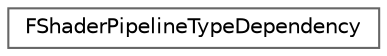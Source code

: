 digraph "Graphical Class Hierarchy"
{
 // INTERACTIVE_SVG=YES
 // LATEX_PDF_SIZE
  bgcolor="transparent";
  edge [fontname=Helvetica,fontsize=10,labelfontname=Helvetica,labelfontsize=10];
  node [fontname=Helvetica,fontsize=10,shape=box,height=0.2,width=0.4];
  rankdir="LR";
  Node0 [id="Node000000",label="FShaderPipelineTypeDependency",height=0.2,width=0.4,color="grey40", fillcolor="white", style="filled",URL="$d4/d13/classFShaderPipelineTypeDependency.html",tooltip=" "];
}
